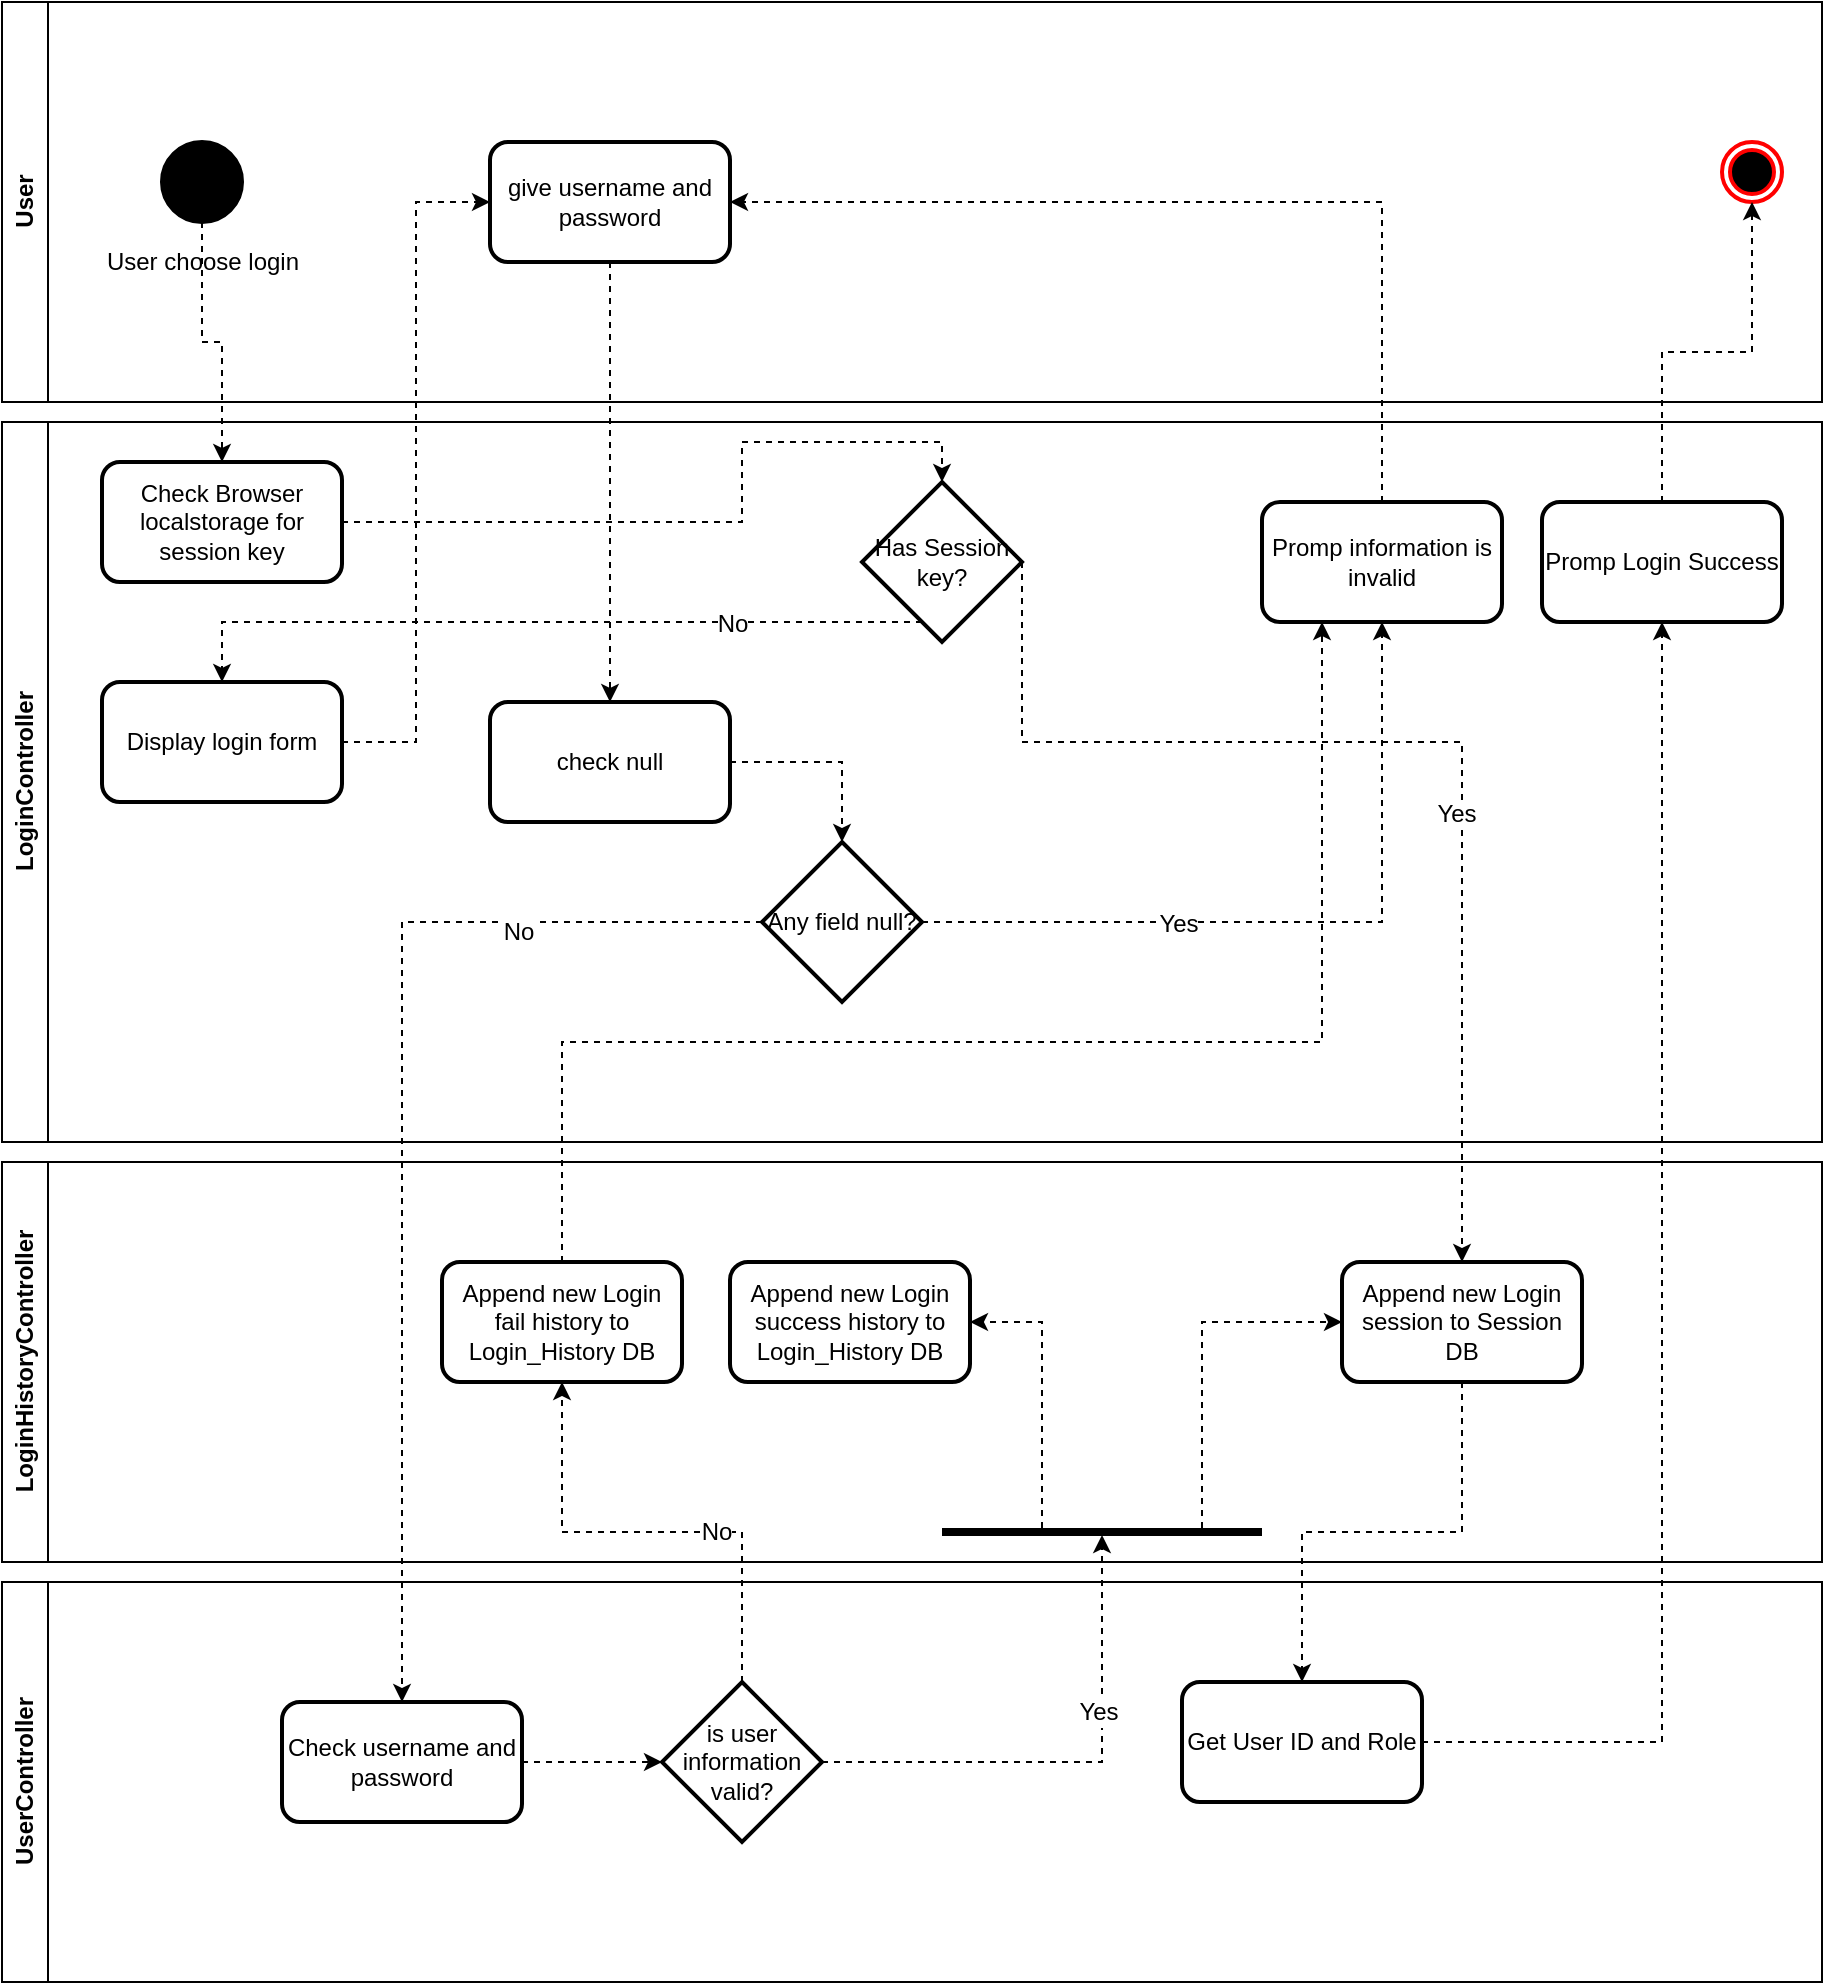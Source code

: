 <mxfile version="20.8.18" type="github">
  <diagram id="C5RBs43oDa-KdzZeNtuy" name="Page-1">
    <mxGraphModel dx="957" dy="811" grid="1" gridSize="10" guides="1" tooltips="1" connect="1" arrows="1" fold="1" page="1" pageScale="1" pageWidth="827" pageHeight="1169" math="0" shadow="0">
      <root>
        <mxCell id="WIyWlLk6GJQsqaUBKTNV-0" />
        <mxCell id="WIyWlLk6GJQsqaUBKTNV-1" parent="WIyWlLk6GJQsqaUBKTNV-0" />
        <mxCell id="uVaprLE8e8_M3dKKwn0Q-1" value="User" style="swimlane;horizontal=0;whiteSpace=wrap;html=1;" vertex="1" parent="WIyWlLk6GJQsqaUBKTNV-1">
          <mxGeometry x="50" y="100" width="910" height="200" as="geometry" />
        </mxCell>
        <mxCell id="uVaprLE8e8_M3dKKwn0Q-3" value="User choose login" style="shape=ellipse;html=1;fillColor=strokeColor;strokeWidth=2;verticalLabelPosition=bottom;verticalAlignment=top;perimeter=ellipsePerimeter;" vertex="1" parent="uVaprLE8e8_M3dKKwn0Q-1">
          <mxGeometry x="80" y="70" width="40" height="40" as="geometry" />
        </mxCell>
        <mxCell id="uVaprLE8e8_M3dKKwn0Q-32" value="" style="ellipse;html=1;shape=endState;fillColor=#000000;strokeColor=#ff0000;strokeWidth=2;fontFamily=Helvetica;fontSize=12;fontColor=default;" vertex="1" parent="uVaprLE8e8_M3dKKwn0Q-1">
          <mxGeometry x="860" y="70" width="30" height="30" as="geometry" />
        </mxCell>
        <mxCell id="uVaprLE8e8_M3dKKwn0Q-40" value="give username and password" style="rounded=1;whiteSpace=wrap;html=1;strokeWidth=2;fontFamily=Helvetica;fontSize=12;" vertex="1" parent="uVaprLE8e8_M3dKKwn0Q-1">
          <mxGeometry x="244" y="70" width="120" height="60" as="geometry" />
        </mxCell>
        <mxCell id="uVaprLE8e8_M3dKKwn0Q-6" value="&lt;div&gt;LoginController&lt;/div&gt;" style="swimlane;horizontal=0;whiteSpace=wrap;html=1;" vertex="1" parent="WIyWlLk6GJQsqaUBKTNV-1">
          <mxGeometry x="50" y="310" width="910" height="360" as="geometry" />
        </mxCell>
        <mxCell id="uVaprLE8e8_M3dKKwn0Q-38" style="rounded=0;orthogonalLoop=1;jettySize=auto;html=1;dashed=1;strokeWidth=1;fontFamily=Helvetica;fontSize=12;fontColor=default;edgeStyle=orthogonalEdgeStyle;" edge="1" parent="uVaprLE8e8_M3dKKwn0Q-6" source="uVaprLE8e8_M3dKKwn0Q-11" target="uVaprLE8e8_M3dKKwn0Q-37">
          <mxGeometry relative="1" as="geometry">
            <Array as="points">
              <mxPoint x="110" y="100" />
            </Array>
          </mxGeometry>
        </mxCell>
        <mxCell id="uVaprLE8e8_M3dKKwn0Q-39" value="No" style="edgeLabel;html=1;align=center;verticalAlign=middle;resizable=0;points=[];fontSize=12;fontFamily=Helvetica;fontColor=default;" vertex="1" connectable="0" parent="uVaprLE8e8_M3dKKwn0Q-38">
          <mxGeometry x="-0.5" y="1" relative="1" as="geometry">
            <mxPoint as="offset" />
          </mxGeometry>
        </mxCell>
        <mxCell id="uVaprLE8e8_M3dKKwn0Q-11" value="Has Session key?" style="rhombus;whiteSpace=wrap;html=1;strokeWidth=2;fontFamily=Helvetica;fontSize=12;" vertex="1" parent="uVaprLE8e8_M3dKKwn0Q-6">
          <mxGeometry x="430" y="30" width="80" height="80" as="geometry" />
        </mxCell>
        <mxCell id="uVaprLE8e8_M3dKKwn0Q-13" value="Promp Login Success" style="rounded=1;whiteSpace=wrap;html=1;strokeWidth=2;fontFamily=Helvetica;fontSize=12;" vertex="1" parent="uVaprLE8e8_M3dKKwn0Q-6">
          <mxGeometry x="770" y="40" width="120" height="60" as="geometry" />
        </mxCell>
        <mxCell id="uVaprLE8e8_M3dKKwn0Q-35" style="rounded=0;orthogonalLoop=1;jettySize=auto;html=1;dashed=1;strokeWidth=1;fontFamily=Helvetica;fontSize=12;fontColor=default;entryX=0.5;entryY=0;entryDx=0;entryDy=0;edgeStyle=orthogonalEdgeStyle;" edge="1" parent="uVaprLE8e8_M3dKKwn0Q-6" source="uVaprLE8e8_M3dKKwn0Q-23" target="uVaprLE8e8_M3dKKwn0Q-11">
          <mxGeometry relative="1" as="geometry">
            <mxPoint x="176" y="130" as="targetPoint" />
            <Array as="points">
              <mxPoint x="370" y="50" />
              <mxPoint x="370" y="10" />
              <mxPoint x="470" y="10" />
            </Array>
          </mxGeometry>
        </mxCell>
        <mxCell id="uVaprLE8e8_M3dKKwn0Q-23" value="Check Browser localstorage for session key" style="rounded=1;whiteSpace=wrap;html=1;strokeWidth=2;fontFamily=Helvetica;fontSize=12;" vertex="1" parent="uVaprLE8e8_M3dKKwn0Q-6">
          <mxGeometry x="50" y="20" width="120" height="60" as="geometry" />
        </mxCell>
        <mxCell id="uVaprLE8e8_M3dKKwn0Q-37" value="Display login form" style="rounded=1;whiteSpace=wrap;html=1;strokeWidth=2;fontFamily=Helvetica;fontSize=12;" vertex="1" parent="uVaprLE8e8_M3dKKwn0Q-6">
          <mxGeometry x="50" y="130" width="120" height="60" as="geometry" />
        </mxCell>
        <mxCell id="uVaprLE8e8_M3dKKwn0Q-46" style="edgeStyle=orthogonalEdgeStyle;rounded=0;orthogonalLoop=1;jettySize=auto;html=1;entryX=0.5;entryY=0;entryDx=0;entryDy=0;dashed=1;strokeWidth=1;fontFamily=Helvetica;fontSize=12;fontColor=default;" edge="1" parent="uVaprLE8e8_M3dKKwn0Q-6" source="uVaprLE8e8_M3dKKwn0Q-42" target="uVaprLE8e8_M3dKKwn0Q-44">
          <mxGeometry relative="1" as="geometry" />
        </mxCell>
        <mxCell id="uVaprLE8e8_M3dKKwn0Q-42" value="check null" style="rounded=1;whiteSpace=wrap;html=1;strokeWidth=2;fontFamily=Helvetica;fontSize=12;" vertex="1" parent="uVaprLE8e8_M3dKKwn0Q-6">
          <mxGeometry x="244" y="140" width="120" height="60" as="geometry" />
        </mxCell>
        <mxCell id="uVaprLE8e8_M3dKKwn0Q-48" style="edgeStyle=orthogonalEdgeStyle;rounded=0;orthogonalLoop=1;jettySize=auto;html=1;entryX=0.5;entryY=1;entryDx=0;entryDy=0;dashed=1;strokeWidth=1;fontFamily=Helvetica;fontSize=12;fontColor=default;" edge="1" parent="uVaprLE8e8_M3dKKwn0Q-6" source="uVaprLE8e8_M3dKKwn0Q-44" target="uVaprLE8e8_M3dKKwn0Q-47">
          <mxGeometry relative="1" as="geometry" />
        </mxCell>
        <mxCell id="uVaprLE8e8_M3dKKwn0Q-49" value="Yes" style="edgeLabel;html=1;align=center;verticalAlign=middle;resizable=0;points=[];fontSize=12;fontFamily=Helvetica;fontColor=default;" vertex="1" connectable="0" parent="uVaprLE8e8_M3dKKwn0Q-48">
          <mxGeometry x="-0.326" y="-1" relative="1" as="geometry">
            <mxPoint as="offset" />
          </mxGeometry>
        </mxCell>
        <mxCell id="uVaprLE8e8_M3dKKwn0Q-44" value="Any field null?" style="rhombus;whiteSpace=wrap;html=1;strokeWidth=2;fontFamily=Helvetica;fontSize=12;" vertex="1" parent="uVaprLE8e8_M3dKKwn0Q-6">
          <mxGeometry x="380" y="210" width="80" height="80" as="geometry" />
        </mxCell>
        <mxCell id="uVaprLE8e8_M3dKKwn0Q-47" value="Promp information is invalid" style="rounded=1;whiteSpace=wrap;html=1;strokeWidth=2;fontFamily=Helvetica;fontSize=12;" vertex="1" parent="uVaprLE8e8_M3dKKwn0Q-6">
          <mxGeometry x="630" y="40" width="120" height="60" as="geometry" />
        </mxCell>
        <mxCell id="uVaprLE8e8_M3dKKwn0Q-17" value="LoginHistoryController" style="swimlane;horizontal=0;whiteSpace=wrap;html=1;" vertex="1" parent="WIyWlLk6GJQsqaUBKTNV-1">
          <mxGeometry x="50" y="680" width="910" height="200" as="geometry" />
        </mxCell>
        <mxCell id="uVaprLE8e8_M3dKKwn0Q-22" value="Append new Login session to Session DB" style="rounded=1;whiteSpace=wrap;html=1;strokeWidth=2;fontFamily=Helvetica;fontSize=12;" vertex="1" parent="uVaprLE8e8_M3dKKwn0Q-17">
          <mxGeometry x="670" y="50" width="120" height="60" as="geometry" />
        </mxCell>
        <mxCell id="uVaprLE8e8_M3dKKwn0Q-66" style="edgeStyle=orthogonalEdgeStyle;rounded=0;orthogonalLoop=1;jettySize=auto;html=1;entryX=0;entryY=0.5;entryDx=0;entryDy=0;dashed=1;strokeWidth=1;fontFamily=Helvetica;fontSize=12;fontColor=default;" edge="1" parent="uVaprLE8e8_M3dKKwn0Q-17" source="uVaprLE8e8_M3dKKwn0Q-60" target="uVaprLE8e8_M3dKKwn0Q-22">
          <mxGeometry relative="1" as="geometry">
            <Array as="points">
              <mxPoint x="600" y="80" />
            </Array>
          </mxGeometry>
        </mxCell>
        <mxCell id="uVaprLE8e8_M3dKKwn0Q-67" style="edgeStyle=orthogonalEdgeStyle;rounded=0;orthogonalLoop=1;jettySize=auto;html=1;entryX=1;entryY=0.5;entryDx=0;entryDy=0;dashed=1;strokeWidth=1;fontFamily=Helvetica;fontSize=12;fontColor=default;" edge="1" parent="uVaprLE8e8_M3dKKwn0Q-17" source="uVaprLE8e8_M3dKKwn0Q-60" target="uVaprLE8e8_M3dKKwn0Q-63">
          <mxGeometry relative="1" as="geometry">
            <Array as="points">
              <mxPoint x="520" y="80" />
            </Array>
          </mxGeometry>
        </mxCell>
        <mxCell id="uVaprLE8e8_M3dKKwn0Q-60" value="" style="line;strokeWidth=4;html=1;perimeter=backbonePerimeter;points=[];outlineConnect=0;strokeColor=default;fontFamily=Helvetica;fontSize=12;fontColor=default;fillColor=strokeColor;" vertex="1" parent="uVaprLE8e8_M3dKKwn0Q-17">
          <mxGeometry x="470" y="180" width="160" height="10" as="geometry" />
        </mxCell>
        <mxCell id="uVaprLE8e8_M3dKKwn0Q-63" value="Append new Login success history to Login_History DB" style="rounded=1;whiteSpace=wrap;html=1;strokeWidth=2;fontFamily=Helvetica;fontSize=12;" vertex="1" parent="uVaprLE8e8_M3dKKwn0Q-17">
          <mxGeometry x="364" y="50" width="120" height="60" as="geometry" />
        </mxCell>
        <mxCell id="uVaprLE8e8_M3dKKwn0Q-68" value="Append new Login fail history to Login_History DB" style="rounded=1;whiteSpace=wrap;html=1;strokeWidth=2;fontFamily=Helvetica;fontSize=12;" vertex="1" parent="uVaprLE8e8_M3dKKwn0Q-17">
          <mxGeometry x="220" y="50" width="120" height="60" as="geometry" />
        </mxCell>
        <mxCell id="uVaprLE8e8_M3dKKwn0Q-28" value="UserController" style="swimlane;horizontal=0;whiteSpace=wrap;html=1;" vertex="1" parent="WIyWlLk6GJQsqaUBKTNV-1">
          <mxGeometry x="50" y="890" width="910" height="200" as="geometry" />
        </mxCell>
        <mxCell id="uVaprLE8e8_M3dKKwn0Q-29" value="Get User ID and Role" style="rounded=1;whiteSpace=wrap;html=1;strokeWidth=2;fontFamily=Helvetica;fontSize=12;" vertex="1" parent="uVaprLE8e8_M3dKKwn0Q-28">
          <mxGeometry x="590" y="50" width="120" height="60" as="geometry" />
        </mxCell>
        <mxCell id="uVaprLE8e8_M3dKKwn0Q-55" style="edgeStyle=orthogonalEdgeStyle;rounded=0;orthogonalLoop=1;jettySize=auto;html=1;dashed=1;strokeWidth=1;fontFamily=Helvetica;fontSize=12;fontColor=default;" edge="1" parent="uVaprLE8e8_M3dKKwn0Q-28" source="uVaprLE8e8_M3dKKwn0Q-51" target="uVaprLE8e8_M3dKKwn0Q-54">
          <mxGeometry relative="1" as="geometry" />
        </mxCell>
        <mxCell id="uVaprLE8e8_M3dKKwn0Q-51" value="Check username and password" style="rounded=1;whiteSpace=wrap;html=1;strokeWidth=2;fontFamily=Helvetica;fontSize=12;" vertex="1" parent="uVaprLE8e8_M3dKKwn0Q-28">
          <mxGeometry x="140" y="60" width="120" height="60" as="geometry" />
        </mxCell>
        <mxCell id="uVaprLE8e8_M3dKKwn0Q-54" value="is user information valid?" style="rhombus;whiteSpace=wrap;html=1;strokeWidth=2;fontFamily=Helvetica;fontSize=12;" vertex="1" parent="uVaprLE8e8_M3dKKwn0Q-28">
          <mxGeometry x="330" y="50" width="80" height="80" as="geometry" />
        </mxCell>
        <mxCell id="uVaprLE8e8_M3dKKwn0Q-30" style="edgeStyle=orthogonalEdgeStyle;rounded=0;orthogonalLoop=1;jettySize=auto;html=1;dashed=1;strokeWidth=1;fontFamily=Helvetica;fontSize=12;fontColor=default;" edge="1" parent="WIyWlLk6GJQsqaUBKTNV-1" source="uVaprLE8e8_M3dKKwn0Q-22" target="uVaprLE8e8_M3dKKwn0Q-29">
          <mxGeometry relative="1" as="geometry" />
        </mxCell>
        <mxCell id="uVaprLE8e8_M3dKKwn0Q-33" style="edgeStyle=orthogonalEdgeStyle;rounded=0;orthogonalLoop=1;jettySize=auto;html=1;entryX=0.5;entryY=1;entryDx=0;entryDy=0;dashed=1;strokeWidth=1;fontFamily=Helvetica;fontSize=12;fontColor=default;" edge="1" parent="WIyWlLk6GJQsqaUBKTNV-1" source="uVaprLE8e8_M3dKKwn0Q-13" target="uVaprLE8e8_M3dKKwn0Q-32">
          <mxGeometry relative="1" as="geometry" />
        </mxCell>
        <mxCell id="uVaprLE8e8_M3dKKwn0Q-15" style="rounded=0;orthogonalLoop=1;jettySize=auto;html=1;fontFamily=Helvetica;fontSize=12;fontColor=default;dashed=1;entryX=0.5;entryY=0;entryDx=0;entryDy=0;edgeStyle=orthogonalEdgeStyle;exitX=1;exitY=0.5;exitDx=0;exitDy=0;" edge="1" parent="WIyWlLk6GJQsqaUBKTNV-1" source="uVaprLE8e8_M3dKKwn0Q-11" target="uVaprLE8e8_M3dKKwn0Q-22">
          <mxGeometry relative="1" as="geometry">
            <mxPoint x="340" y="421.176" as="targetPoint" />
            <Array as="points">
              <mxPoint x="560" y="470" />
              <mxPoint x="780" y="470" />
            </Array>
          </mxGeometry>
        </mxCell>
        <mxCell id="uVaprLE8e8_M3dKKwn0Q-16" value="Yes" style="edgeLabel;html=1;align=center;verticalAlign=middle;resizable=0;points=[];fontSize=12;fontFamily=Helvetica;fontColor=default;" vertex="1" connectable="0" parent="uVaprLE8e8_M3dKKwn0Q-15">
          <mxGeometry x="0.212" y="-3" relative="1" as="geometry">
            <mxPoint as="offset" />
          </mxGeometry>
        </mxCell>
        <mxCell id="uVaprLE8e8_M3dKKwn0Q-43" style="edgeStyle=orthogonalEdgeStyle;rounded=0;orthogonalLoop=1;jettySize=auto;html=1;entryX=0.5;entryY=0;entryDx=0;entryDy=0;dashed=1;strokeWidth=1;fontFamily=Helvetica;fontSize=12;fontColor=default;" edge="1" parent="WIyWlLk6GJQsqaUBKTNV-1" source="uVaprLE8e8_M3dKKwn0Q-40" target="uVaprLE8e8_M3dKKwn0Q-42">
          <mxGeometry relative="1" as="geometry" />
        </mxCell>
        <mxCell id="uVaprLE8e8_M3dKKwn0Q-52" style="edgeStyle=orthogonalEdgeStyle;rounded=0;orthogonalLoop=1;jettySize=auto;html=1;dashed=1;strokeWidth=1;fontFamily=Helvetica;fontSize=12;fontColor=default;" edge="1" parent="WIyWlLk6GJQsqaUBKTNV-1" source="uVaprLE8e8_M3dKKwn0Q-44" target="uVaprLE8e8_M3dKKwn0Q-51">
          <mxGeometry relative="1" as="geometry" />
        </mxCell>
        <mxCell id="uVaprLE8e8_M3dKKwn0Q-53" value="No" style="edgeLabel;html=1;align=center;verticalAlign=middle;resizable=0;points=[];fontSize=12;fontFamily=Helvetica;fontColor=default;" vertex="1" connectable="0" parent="uVaprLE8e8_M3dKKwn0Q-52">
          <mxGeometry x="-0.572" y="5" relative="1" as="geometry">
            <mxPoint as="offset" />
          </mxGeometry>
        </mxCell>
        <mxCell id="uVaprLE8e8_M3dKKwn0Q-57" style="edgeStyle=orthogonalEdgeStyle;rounded=0;orthogonalLoop=1;jettySize=auto;html=1;dashed=1;strokeWidth=1;fontFamily=Helvetica;fontSize=12;fontColor=default;" edge="1" parent="WIyWlLk6GJQsqaUBKTNV-1" source="uVaprLE8e8_M3dKKwn0Q-54" target="uVaprLE8e8_M3dKKwn0Q-60">
          <mxGeometry relative="1" as="geometry" />
        </mxCell>
        <mxCell id="uVaprLE8e8_M3dKKwn0Q-58" value="Yes" style="edgeLabel;html=1;align=center;verticalAlign=middle;resizable=0;points=[];fontSize=12;fontFamily=Helvetica;fontColor=default;" vertex="1" connectable="0" parent="uVaprLE8e8_M3dKKwn0Q-57">
          <mxGeometry x="0.307" y="2" relative="1" as="geometry">
            <mxPoint as="offset" />
          </mxGeometry>
        </mxCell>
        <mxCell id="uVaprLE8e8_M3dKKwn0Q-69" style="edgeStyle=orthogonalEdgeStyle;rounded=0;orthogonalLoop=1;jettySize=auto;html=1;entryX=0.5;entryY=1;entryDx=0;entryDy=0;dashed=1;strokeWidth=1;fontFamily=Helvetica;fontSize=12;fontColor=default;" edge="1" parent="WIyWlLk6GJQsqaUBKTNV-1" source="uVaprLE8e8_M3dKKwn0Q-54" target="uVaprLE8e8_M3dKKwn0Q-68">
          <mxGeometry relative="1" as="geometry" />
        </mxCell>
        <mxCell id="uVaprLE8e8_M3dKKwn0Q-70" value="No" style="edgeLabel;html=1;align=center;verticalAlign=middle;resizable=0;points=[];fontSize=12;fontFamily=Helvetica;fontColor=default;" vertex="1" connectable="0" parent="uVaprLE8e8_M3dKKwn0Q-69">
          <mxGeometry x="-0.267" relative="1" as="geometry">
            <mxPoint as="offset" />
          </mxGeometry>
        </mxCell>
        <mxCell id="uVaprLE8e8_M3dKKwn0Q-71" style="edgeStyle=orthogonalEdgeStyle;rounded=0;orthogonalLoop=1;jettySize=auto;html=1;entryX=0.25;entryY=1;entryDx=0;entryDy=0;dashed=1;strokeWidth=1;fontFamily=Helvetica;fontSize=12;fontColor=default;" edge="1" parent="WIyWlLk6GJQsqaUBKTNV-1" source="uVaprLE8e8_M3dKKwn0Q-68" target="uVaprLE8e8_M3dKKwn0Q-47">
          <mxGeometry relative="1" as="geometry">
            <Array as="points">
              <mxPoint x="330" y="620" />
              <mxPoint x="710" y="620" />
            </Array>
          </mxGeometry>
        </mxCell>
        <mxCell id="uVaprLE8e8_M3dKKwn0Q-72" style="edgeStyle=orthogonalEdgeStyle;rounded=0;orthogonalLoop=1;jettySize=auto;html=1;entryX=0.5;entryY=1;entryDx=0;entryDy=0;dashed=1;strokeWidth=1;fontFamily=Helvetica;fontSize=12;fontColor=default;" edge="1" parent="WIyWlLk6GJQsqaUBKTNV-1" source="uVaprLE8e8_M3dKKwn0Q-29" target="uVaprLE8e8_M3dKKwn0Q-13">
          <mxGeometry relative="1" as="geometry" />
        </mxCell>
        <mxCell id="uVaprLE8e8_M3dKKwn0Q-73" style="edgeStyle=orthogonalEdgeStyle;rounded=0;orthogonalLoop=1;jettySize=auto;html=1;entryX=0;entryY=0.5;entryDx=0;entryDy=0;dashed=1;strokeWidth=1;fontFamily=Helvetica;fontSize=12;fontColor=default;" edge="1" parent="WIyWlLk6GJQsqaUBKTNV-1" source="uVaprLE8e8_M3dKKwn0Q-37" target="uVaprLE8e8_M3dKKwn0Q-40">
          <mxGeometry relative="1" as="geometry" />
        </mxCell>
        <mxCell id="uVaprLE8e8_M3dKKwn0Q-74" style="edgeStyle=orthogonalEdgeStyle;rounded=0;orthogonalLoop=1;jettySize=auto;html=1;entryX=0.5;entryY=0;entryDx=0;entryDy=0;dashed=1;strokeWidth=1;fontFamily=Helvetica;fontSize=12;fontColor=default;" edge="1" parent="WIyWlLk6GJQsqaUBKTNV-1" source="uVaprLE8e8_M3dKKwn0Q-3" target="uVaprLE8e8_M3dKKwn0Q-23">
          <mxGeometry relative="1" as="geometry" />
        </mxCell>
        <mxCell id="uVaprLE8e8_M3dKKwn0Q-75" style="edgeStyle=orthogonalEdgeStyle;rounded=0;orthogonalLoop=1;jettySize=auto;html=1;entryX=1;entryY=0.5;entryDx=0;entryDy=0;dashed=1;strokeWidth=1;fontFamily=Helvetica;fontSize=12;fontColor=default;" edge="1" parent="WIyWlLk6GJQsqaUBKTNV-1" source="uVaprLE8e8_M3dKKwn0Q-47" target="uVaprLE8e8_M3dKKwn0Q-40">
          <mxGeometry relative="1" as="geometry">
            <Array as="points">
              <mxPoint x="740" y="200" />
            </Array>
          </mxGeometry>
        </mxCell>
      </root>
    </mxGraphModel>
  </diagram>
</mxfile>
